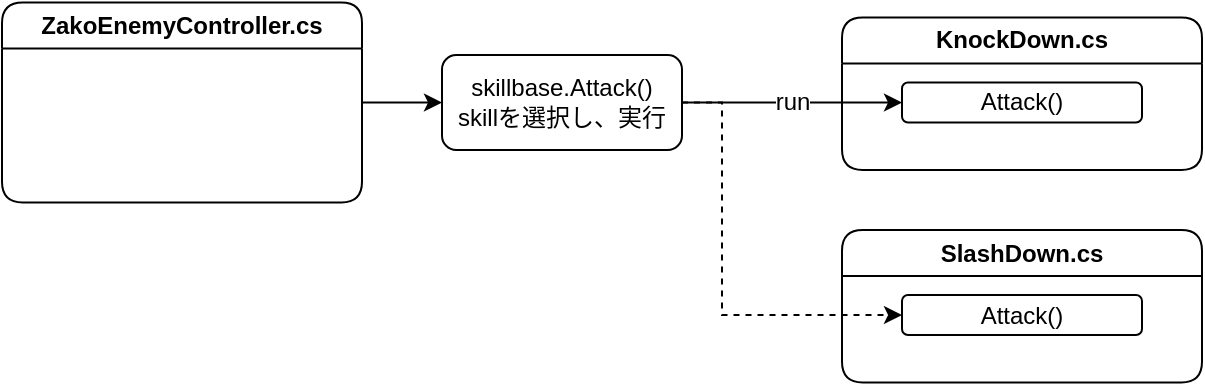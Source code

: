<mxfile version="20.8.16" type="device"><diagram id="C5RBs43oDa-KdzZeNtuy" name="Page-1"><mxGraphModel dx="819" dy="478" grid="1" gridSize="10" guides="1" tooltips="1" connect="1" arrows="1" fold="1" page="1" pageScale="1" pageWidth="827" pageHeight="1169" math="0" shadow="0"><root><mxCell id="WIyWlLk6GJQsqaUBKTNV-0"/><mxCell id="WIyWlLk6GJQsqaUBKTNV-1" parent="WIyWlLk6GJQsqaUBKTNV-0"/><mxCell id="ebUgx4HqK800tXWQ2B-A-3" value="run" style="edgeStyle=orthogonalEdgeStyle;rounded=0;orthogonalLoop=1;jettySize=auto;html=1;fontFamily=Helvetica;fontSize=12;fontColor=default;startSize=23;entryX=0;entryY=0.5;entryDx=0;entryDy=0;exitX=1;exitY=0.5;exitDx=0;exitDy=0;" edge="1" parent="WIyWlLk6GJQsqaUBKTNV-1" source="ebUgx4HqK800tXWQ2B-A-7" target="ebUgx4HqK800tXWQ2B-A-5"><mxGeometry relative="1" as="geometry"><mxPoint x="440" y="170" as="sourcePoint"/><mxPoint x="520" y="160" as="targetPoint"/><Array as="points"><mxPoint x="530" y="166"/><mxPoint x="530" y="166"/></Array></mxGeometry></mxCell><mxCell id="ebUgx4HqK800tXWQ2B-A-9" style="edgeStyle=orthogonalEdgeStyle;rounded=0;orthogonalLoop=1;jettySize=auto;html=1;entryX=0;entryY=0.5;entryDx=0;entryDy=0;fontFamily=Helvetica;fontSize=12;fontColor=default;startSize=23;" edge="1" parent="WIyWlLk6GJQsqaUBKTNV-1" source="ebUgx4HqK800tXWQ2B-A-0" target="ebUgx4HqK800tXWQ2B-A-7"><mxGeometry relative="1" as="geometry"/></mxCell><mxCell id="ebUgx4HqK800tXWQ2B-A-0" value="ZakoEnemyController.cs" style="swimlane;whiteSpace=wrap;html=1;rounded=1;" vertex="1" parent="WIyWlLk6GJQsqaUBKTNV-1"><mxGeometry x="170" y="116.25" width="180" height="100" as="geometry"/></mxCell><mxCell id="ebUgx4HqK800tXWQ2B-A-2" value="KnockDown.cs" style="swimlane;whiteSpace=wrap;html=1;rounded=1;" vertex="1" parent="WIyWlLk6GJQsqaUBKTNV-1"><mxGeometry x="590" y="123.75" width="180" height="76.25" as="geometry"/></mxCell><mxCell id="ebUgx4HqK800tXWQ2B-A-5" value="Attack()" style="rounded=1;whiteSpace=wrap;html=1;strokeColor=default;fontFamily=Helvetica;fontSize=12;fontColor=default;startSize=23;fillColor=default;" vertex="1" parent="ebUgx4HqK800tXWQ2B-A-2"><mxGeometry x="30" y="32.5" width="120" height="20" as="geometry"/></mxCell><mxCell id="ebUgx4HqK800tXWQ2B-A-17" style="edgeStyle=orthogonalEdgeStyle;rounded=0;orthogonalLoop=1;jettySize=auto;html=1;entryX=0;entryY=0.5;entryDx=0;entryDy=0;dashed=1;fontFamily=Helvetica;fontSize=12;fontColor=default;startArrow=none;startFill=0;endArrow=classic;endFill=1;startSize=6;" edge="1" parent="WIyWlLk6GJQsqaUBKTNV-1" source="ebUgx4HqK800tXWQ2B-A-7" target="ebUgx4HqK800tXWQ2B-A-11"><mxGeometry relative="1" as="geometry"><Array as="points"><mxPoint x="530" y="166"/><mxPoint x="530" y="273"/></Array></mxGeometry></mxCell><mxCell id="ebUgx4HqK800tXWQ2B-A-7" value="skillbase.Attack()&lt;br&gt;skillを選択し、実行" style="rounded=1;whiteSpace=wrap;html=1;strokeColor=default;fontFamily=Helvetica;fontSize=12;fontColor=default;startSize=23;fillColor=default;" vertex="1" parent="WIyWlLk6GJQsqaUBKTNV-1"><mxGeometry x="390" y="142.5" width="120" height="47.5" as="geometry"/></mxCell><mxCell id="ebUgx4HqK800tXWQ2B-A-10" value="SlashDown.cs" style="swimlane;whiteSpace=wrap;html=1;rounded=1;" vertex="1" parent="WIyWlLk6GJQsqaUBKTNV-1"><mxGeometry x="590" y="230" width="180" height="76.25" as="geometry"/></mxCell><mxCell id="ebUgx4HqK800tXWQ2B-A-11" value="Attack()" style="rounded=1;whiteSpace=wrap;html=1;strokeColor=default;fontFamily=Helvetica;fontSize=12;fontColor=default;startSize=23;fillColor=default;" vertex="1" parent="ebUgx4HqK800tXWQ2B-A-10"><mxGeometry x="30" y="32.5" width="120" height="20" as="geometry"/></mxCell></root></mxGraphModel></diagram></mxfile>